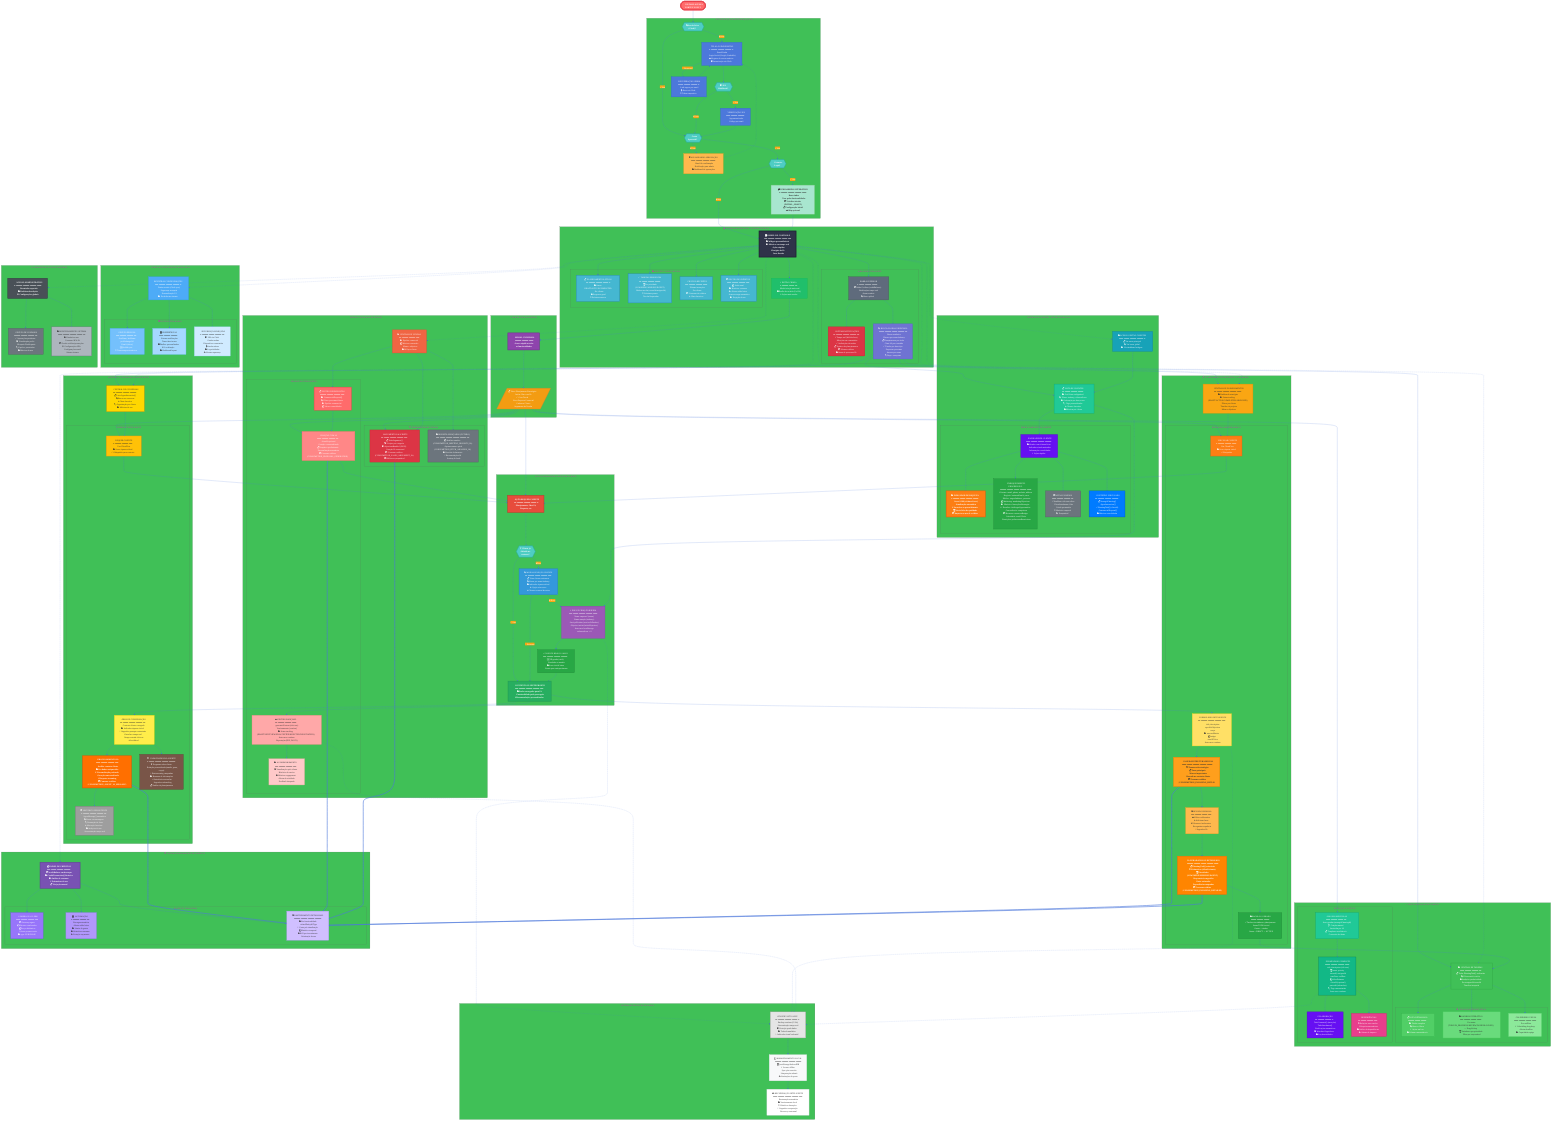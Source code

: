 ---
config:
  theme: base
  themeVariables:
    primaryColor: '#4C78DB'
    primaryTextColor: '#fff'
    primaryBorderColor: '#3267D1'
    lineColor: '#4C78DB'
    secondaryColor: '#FAA613'
    tertiaryColor: '#40C057'
    fontSize: '12px'
    fontFamily: 'Inter, system-ui, sans-serif'
---
flowchart TD
    %% ========== INÍCIO ==========
    START([🚪 USUÁRIO ACESSA<br/>VORTEX VOULT]):::startNode
    
    %% ========== AUTENTICAÇÃO VIA CLERK ==========
    subgraph Auth[" 🔐 AUTENTICAÇÃO & SEGURANÇA (Clerk) "]
        direction TB
        SESSION_CHECK{{"🔍 Sessão Ativa<br/>(Clerk)?"}}:::decision
        LOGIN_FORM["🔑 TELA LOGIN/REGISTRO<br/>━━━━━━━━━━━━━━━━━━━━<br/>📧 Email/Senha<br/>🔗 Login Social (Google, LinkedIn)<br/>✏️ Registro de novos usuários<br/>🛡️ Autenticação via Clerk"]:::authStep
        MFA_CHECK{{"🛡️ 2FA<br/>Habilitado?"}}:::decision
        MFA_VERIFY["🔐 VERIFICAÇÃO 2FA<br/>━━━━━━━━━━━━━━━━<br/>📱 App autenticador<br/>📧 Código por email"]:::authStep
        ADMIN_APPROVAL{{"👨‍💼 Conta<br/>Aprovada?"}}:::decision
        WAIT_APPROVAL["⏳ AGUARDANDO APROVAÇÃO<br/>━━━━━━━━━━━━━━━━━━━━━<br/>📧 Email de confirmação<br/>🔔 Notificação para admin<br/>📊 Dashboard de aprovações"]:::waitStep
        PASSWORD_RESET["🔑 RECUPERAÇÃO SENHA<br/>━━━━━━━━━━━━━━━━━━<br/>📧 Link seguro por email<br/>🔒 Reset via Clerk<br/>⏰ Token temporário"]:::authStep
        FIRST_LOGIN{{"🌟 Primeiro<br/>Login?"}}:::decision
        ONBOARDING["🎓 ONBOARDING INTERATIVO<br/>━━━━━━━━━━━━━━━━━━━━━━━<br/>👋 Boas-vindas<br/>🎯 Tour pelas funcionalidades<br/>💳 Créditos iniciais (INITIAL_GRANT)<br/>📋 Configuração inicial<br/>⏭️ Skip opcional"]:::onboardStep
    end

    %% ========== DASHBOARD PRINCIPAL ==========
    subgraph Dashboard[" 🏠 DASHBOARD PRINCIPAL - SISTEMA CENTRAL "]
        direction TB
        
        MAIN_DASH["🎛️ PAINEL DE CONTROLE<br/>━━━━━━━━━━━━━━━━━━━━━━━<br/>📊 Widgets personalizáveis<br/>📈 Métricas em tempo real<br/>🎯 Ações rápidas<br/>💡 Insights da IA<br/>📌 Itens fixados"]:::mainDash
        
        subgraph DashHeader[" 🔝 HEADER INTELIGENTE "]
            HEADER_BAR["📱 BARRA SUPERIOR<br/>━━━━━━━━━━━━━━━━━<br/>💳 Saldo Créditos (creditBalance)<br/>🔔 Notificações tempo real<br/>👤 Avatar usuário<br/>🔍 Busca global"]:::headerComp
            
            NOTIFICATIONS["🔔 SISTEMA NOTIFICAÇÕES<br/>━━━━━━━━━━━━━━━━━━━━━━<br/>⚡ Tempo real (WebSockets)<br/>👥 Menções em comentários<br/>✅ Atribuições de tarefas<br/>📋 Updates de planejamentos<br/>💳 Alertas créditos<br/>📊 Status de processos IA"]:::notifComp
            
            GLOBAL_SEARCH["🔍 BUSCA GLOBAL UNIFICADA<br/>━━━━━━━━━━━━━━━━━━━━━━━━<br/>🧠 Busca semântica<br/>👥 Clientes por nome/industry<br/>📋 Planejamentos por título<br/>💬 Chats IA por conteúdo<br/>✅ Tarefas por descrição<br/>💼 Propostas por status<br/>📎 Anexos por nome<br/>🏷️ Tags e categorias"]:::searchComp
        end
        
        subgraph DashWidgets[" 📊 WIDGETS CONFIGURÁVEIS "]
            WIDGET_PLANNING["📋 PLANEJAMENTOS ATIVOS<br/>━━━━━━━━━━━━━━━━━━━━<br/>📊 Status: DRAFT/ACTIVE/COMPLETED<br/>👥 Por cliente<br/>📈 Progresso geral<br/>⏰ Próximos marcos"]:::widgetComp
            
            WIDGET_TASKS["✅ TAREFAS PENDENTES<br/>━━━━━━━━━━━━━━━━━━<br/>🏆 Por prioridade (LOW/MEDIUM/HIGH/URGENT)<br/>👤 Minhas tarefas (ownerId/assigneeId)<br/>⏰ Próximos prazos<br/>🚫 Tarefas bloqueadas"]:::widgetComp
            
            WIDGET_CHATS["💬 CHATS IA RECENTES<br/>━━━━━━━━━━━━━━━━━━━<br/>🤖 Últimas interações<br/>👥 Por cliente<br/>💳 Consumo de créditos<br/>⭐ Chats favoritos"]:::widgetComp
            
            WIDGET_CREDITS["💳 GESTÃO DE CRÉDITOS<br/>━━━━━━━━━━━━━━━━━━━<br/>💰 Saldo atual<br/>📊 Histórico consumo<br/>⚠️ Alertas saldo baixo<br/>🔄 Status recarga automática<br/>📈 Projeção de uso"]:::widgetComp
        end
        
        QUICK_CREATE_BTN["⚡ BOTÃO CRIAR +<br/>━━━━━━━━━━━━━━<br/>🎯 Modal criação universal<br/>⌨️ Atalho de teclado (Ctrl+N)<br/>🔥 Ações mais usadas"]:::actionComp
    end

    %% ========== MODAL CRIAÇÃO UNIVERSAL ==========
    subgraph QuickCreate[" ⚡ HUB DE CRIAÇÃO RÁPIDA "]
        direction LR
        CREATE_MODAL["🎯 MODAL UNIVERSAL<br/>━━━━━━━━━━━━━━━━<br/>Acesso rápido a todas<br/>as funcionalidades"]:::modal
        
        CREATE_OPTIONS[/"📋 Novo Planejamento Estratégico<br/>💬 Iniciar Chat com IA<br/>✅ Criar Tarefa<br/>💼 Nova Proposta Comercial<br/>👤 Cadastrar Cliente<br/>📝 Argumento de Vendas"/]:::options
    end

    %% ========== FLUXO COMUM: CLIENTE ==========
    subgraph ClientFlow[" 👥 FLUXO INTELIGENTE: GESTÃO DE CLIENTE "]
        direction TB
        CLIENT_TRIGGER["🎯 AÇÃO REQUER CLIENTE<br/>━━━━━━━━━━━━━━━━━━━━<br/>Planejamento, Chat IA,<br/>Proposta, etc."]:::trigger
        CLIENT_CONTEXT_CHECK{{"❓ Cliente já<br/>definido no<br/>contexto?"}}:::decision
        
        CLIENT_MODAL["🔍 MODAL SELEÇÃO CLIENTE<br/>━━━━━━━━━━━━━━━━━━━━━━<br/>📋 Lista clientes existentes<br/>🔍 Busca por nome/industry<br/>📊 Indicador riqueza visível<br/>➕ Opção criar novo<br/>⭐ Clientes recentes/favoritos"]:::selection
        
        CLIENT_QUICK_POPUP["⚡ POP-UP CRIAÇÃO RÁPIDA<br/>━━━━━━━━━━━━━━━━━━━━━━━━<br/>📝 Nome empresa* (name)<br/>🏢 Ramo atuação (industry)<br/>💼 Serviço/Produto (serviceOrProduct)<br/>🎯 Objetivo inicial (initialObjective)<br/>💾 Auto-save localStorage<br/>🔄 richnessScore = 0"]:::popup
        
        CLIENT_BASIC_SAVED["✅ CLIENTE BÁSICO SALVO<br/>━━━━━━━━━━━━━━━━━━━━━<br/>🆔 ID gerado (cuid)<br/>👤 Vinculado ao usuário<br/>📊 Score inicial baixo<br/>🎯 Pronto para enriquecimento"]:::basicSaved
        
        CLIENT_CONTEXT_READY["🚀 CONTEXTO CLIENTE PRONTO<br/>━━━━━━━━━━━━━━━━━━━━━━━━<br/>📊 Dados carregados para IA<br/>🎯 Funcionalidade pode prosseguir<br/>💡 Recomendações personalizadas"]:::ready
    end

    %% ========== GESTÃO COMPLETA DE CLIENTES ==========
    subgraph Clients[" 👤 CENTRAL DE CLIENTES - GESTÃO AVANÇADA "]
        direction TB
        CLIENT_MENU_ACCESS["📊 ACESSO GESTÃO CLIENTES<br/>━━━━━━━━━━━━━━━━━━━━━━<br/>📋 Via menu principal<br/>🔍 Via busca global<br/>📊 Via dashboard widgets"]:::menuAccess
        
        CLIENT_LIST_PAGE["📋 LISTA DE CLIENTES<br/>━━━━━━━━━━━━━━━━━━<br/>📊 Grid/Lista configurável<br/>🔍 Filtros: industry, richnessScore<br/>📈 Ordenação por data, score<br/>🏷️ Tags personalizadas<br/>⭐ Clientes favoritos<br/>📊 Métricas por cliente"]:::clientList
        
        subgraph ClientDetail[" 📄 PERFIL COMPLETO DO CLIENTE "]
            CLIENT_PROFILE_PAGE["🎯 PÁGINA PERFIL CLIENTE<br/>━━━━━━━━━━━━━━━━━━━━━━<br/>📊 Header com richnessScore<br/>🎨 Indicador visual motivador<br/>📝 Informações consolidadas<br/>⚡ Ações rápidas"]:::profilePage
            
            CLIENT_RICHNESS_INDICATOR["📊 INDICADOR DE RIQUEZA<br/>━━━━━━━━━━━━━━━━━━━━━━━<br/>🎯 Score 0-100 (richnessScore)<br/>🔄 Atualização automática<br/>💡 Incentivo ao preenchimento<br/>🏆 Níveis/Selos de qualidade<br/>💳 Impacto no uso de créditos"]:::richnessInd
            
            CLIENT_ENRICHMENT["🔄 ENRIQUECIMENTO PROGRESSIVO<br/>━━━━━━━━━━━━━━━━━━━━━━━━━━━<br/>📞 Contato: email, phone, website, address<br/>🏢 Negócio: businessDetails, setor<br/>🎯 Público: targetAudience, personas<br/>💰 Marketing: marketingObjectives<br/>📈 Histórico: historyAndStrategies<br/>⚔️ Desafios: challengesOpportunities<br/>🥊 Concorrência: competitors<br/>💳 Recursos: resourcesBudget<br/>🎨 Identidade: toneOfVoice<br/>🚫 Restrições: preferencesRestrictions"]:::enrichment
            
            CLIENT_NOTES_ATTACHMENTS["📚 NOTAS E ANEXOS<br/>━━━━━━━━━━━━━━━━━━<br/>📝 ClientNote: rich text editor<br/>📎 ClientAttachment: files<br/>👤 Criado por usuário<br/>⏰ Histórico temporal<br/>🔍 Pesquisável"]:::notesAttach
            
            CLIENT_LINKED_CONTENT["🔗 CONTEÚDO VINCULADO<br/>━━━━━━━━━━━━━━━━━━━━<br/>📋 StrategicPlanning[]<br/>💬 AgentInteraction[]<br/>✅ PlanningTask[] (clientId)<br/>💼 CommercialProposal[]<br/>📊 Métricas consolidadas"]:::linkedContent
        end
    end

    %% ========== PLANEJAMENTO ESTRATÉGICO COM IA ==========
    subgraph Planning[" 📋 PLANEJAMENTO ESTRATÉGICO - IA POWERED "]
        direction TB
        PLAN_HUB["🎯 CENTRAL DE PLANEJAMENTOS<br/>━━━━━━━━━━━━━━━━━━━━━━━<br/>📊 Dashboard estratégias<br/>📈 Status tracking (DRAFT/ACTIVE/COMPLETED/ARCHIVED)<br/>👥 Filtros por cliente<br/>📅 Timeline de projetos<br/>🎯 Metas e objetivos"]:::planHub
        
        subgraph PlanCreation[" ⚙️ CRIAÇÃO ASSISTIDA POR IA "]
            PLAN_CLIENT_SELECT["👤 VINCULAR CLIENTE<br/>━━━━━━━━━━━━━━━━━<br/>🔄 Usa ClientFlow<br/>📊 Score riqueza visível<br/>✅ Obrigatório"]:::planClient
            
            PLAN_FORM["📝 FORMULÁRIO INTELIGENTE<br/>━━━━━━━━━━━━━━━━━━━━━━━<br/>📄 title, description<br/>🎯 specificObjectives<br/>📏 scope<br/>📊 successMetrics<br/>💰 budget<br/>🎨 toneOfVoice<br/>💾 Auto-save contínuo"]:::planForm
            
            AI_STRUCTURE_GEN["🧠 IA GERA ESTRUTURA INICIAL<br/>━━━━━━━━━━━━━━━━━━━━━━━━━━<br/>🏗️ Framework estratégico<br/>📋 Fases principais<br/>🎯 Marcos importantes<br/>🔄 Baseado no contexto cliente<br/>💳 Consome créditos (CONSUMPTION_PLANNING_INITIAL)"]:::aiStructure
            
            STRUCTURE_REVIEW["👁️ REVISÃO HUMANA<br/>━━━━━━━━━━━━━━━━━<br/>✏️ Editor colaborativo<br/>➕ Adicionar fases<br/>❌ Remover irrelevantes<br/>🔄 Reorganizar sequência<br/>💡 Sugestões IA"]:::review
            
            AI_DETAILED_GEN["🎯 IA GERA BACKLOG DETALHADO<br/>━━━━━━━━━━━━━━━━━━━━━━━━━━━<br/>📋 PlanningTask[] acionáveis<br/>⏰ Estimativas (effortEstimate)<br/>🏆 Prioridades (LOW/MEDIUM/HIGH/URGENT)<br/>👥 Responsáveis sugeridos<br/>📅 Datas estimadas<br/>🔗 Dependências mapeadas<br/>💳 Consome créditos (CONSUMPTION_PLANNING_DETAILED)"]:::aiDetailed
            
            PLAN_BACKLOG["📊 BACKLOG GERADO<br/>━━━━━━━━━━━━━━━━<br/>✅ Tarefas vinculadas ao planejamento<br/>🎯 Status TODO inicial<br/>👤 Owner = criador<br/>🔄 Status = DRAFT → ACTIVE"]:::planBacklog
        end
    end

    %% ========== AGENTE IA CONTEXTUALIZADO ==========
    subgraph Chat[" 🤖 AGENTE IA - CONVERSAÇÃO INTELIGENTE "]
        direction TB
        CHAT_HUB["💬 CENTRAL DE CONVERSAS<br/>━━━━━━━━━━━━━━━━━━━━<br/>📋 Lista AgentInteraction[]<br/>🔍 Busca em conversas<br/>⭐ Chats favoritos<br/>🏷️ Organização por cliente<br/>📊 Métricas de uso"]:::chatHub
        
        subgraph ChatInterface[" 💬 INTERFACE INTELIGENTE "]
            CHAT_CLIENT_REQ["👤 REQUER CLIENTE<br/>━━━━━━━━━━━━━━━━<br/>🔄 Usa ClientFlow<br/>📊 Score riqueza visível<br/>✅ Obrigatório para contexto"]:::chatClientReq
            
            CHAT_SCREEN["🎯 ÁREA DE CONVERSAÇÃO<br/>━━━━━━━━━━━━━━━━━━━━━<br/>👤 Contexto cliente carregado<br/>📊 Indicador riqueza visível<br/>💡 Sugestões prompts contextuais<br/>⚡ Interface tempo real<br/>📝 Campo entrada rich text<br/>🔄 title editável"]:::chatScreen
            
            AI_PROCESSING["🧠 PROCESSAMENTO IA<br/>━━━━━━━━━━━━━━━━━━━<br/>🎯 Análise contexto cliente<br/>📊 Uso dados enriquecidos<br/>💡 Personalização profunda<br/>📝 Geração contextualizada<br/>⚡ Resposta streaming<br/>💳 Consome créditos (CONSUMPTION_AGENT_IA_MESSAGE)"]:::aiProcess
            
            CHAT_CAPABILITIES["🛠️ CAPACIDADES DO AGENTE<br/>━━━━━━━━━━━━━━━━━━━━━━━━<br/>❓ Perguntas sobre cliente<br/>📝 Redação personalizada (emails, posts, copys)<br/>💡 Brainstorming campanhas<br/>📊 Resumos de informações<br/>✅ Assistência em tarefas<br/>🎯 Sugestões onboarding<br/>📋 Análise de planejamentos"]:::chatCapabilities
            
            CHAT_HISTORY["📚 HISTÓRICO PERSISTENTE<br/>━━━━━━━━━━━━━━━━━━━━━<br/>💾 AgentMessage[] automático<br/>🔍 Busca em mensagens<br/>🏷️ Nomeação de chats<br/>⭐ Marcação favoritos<br/>📊 Analytics de uso<br/>🔄 Sincronização tempo real"]:::chatHistory
        end
    end

    %% ========== GESTÃO AVANÇADA DE TAREFAS ==========
    subgraph Tasks[" ✅ GESTÃO AVANÇADA DE TAREFAS "]
        direction TB
        TASK_HUB["📊 CENTRAL DE TAREFAS<br/>━━━━━━━━━━━━━━━━━━<br/>📋 Todas PlanningTask[] unificadas<br/>🔍 Filtros multi-critério<br/>📈 Analytics produtividade<br/>👥 Por assigneeId/ownerId<br/>📅 Timeline integrada"]:::taskHub
        
        subgraph TaskViews[" 👁️ VISUALIZAÇÕES MÚLTIPLAS "]
            TASK_LIST["📋 LISTA DETALHADA<br/>━━━━━━━━━━━━━━━━<br/>📊 Tabela completa<br/>🔍 Busca e filtros<br/>⚡ Ações em lote<br/>📊 Colunas customizáveis"]:::taskList
            
            TASK_KANBAN["📊 KANBAN INTERATIVO<br/>━━━━━━━━━━━━━━━━━━<br/>🎯 Por status (TODO/IN_PROGRESS/REVIEW/DONE/BLOCKED)<br/>↔️ Drag & drop<br/>🏆 Swimlanes por prioridade<br/>👥 Filtro por responsável"]:::taskKanban
            
            TASK_CALENDAR["📅 CALENDÁRIO VISUAL<br/>━━━━━━━━━━━━━━━━━━━<br/>📅 Por endDate<br/>⚡ Scheduling drag-drop<br/>🔔 Alertas deadline<br/>📊 Capacidade equipe"]:::taskCalendar
        end
        
        subgraph TaskCreation[" ⚙️ CRIAÇÃO E GESTÃO "]
            TASK_SOURCES["🎯 ORIGENS MÚLTIPLAS<br/>━━━━━━━━━━━━━━━━━<br/>🤖 Auto-geradas (strategicPlanningId)<br/>✋ Criação manual<br/>🧠 Assistidas por IA<br/>📋 Templates reutilizáveis<br/>🔄 Conversão de ideias"]:::taskSources
            
            TASK_FORM["📝 FORMULÁRIO COMPLETO<br/>━━━━━━━━━━━━━━━━━━━━━<br/>📝 title, description (rich text)<br/>🏆 status, priority<br/>👥 ownerId, assigneeId<br/>📅 startDate, endDate<br/>⏱️ effortEstimate<br/>👤 clientId (opcional)<br/>🔗 parentId (subtarefas)<br/>🏷️ Tags customizadas<br/>💾 Auto-save contínuo"]:::taskForm
            
            TASK_COLLABORATION["👥 COLABORAÇÃO<br/>━━━━━━━━━━━━━━━<br/>💬 TaskComment[] (menções)<br/>📎 TaskAttachment[]<br/>🔔 Notificações automáticas<br/>👁️ Watchers/Seguidores<br/>📊 Log de atividades"]:::taskCollab
            
            TASK_DEPENDENCIES["🔗 DEPENDÊNCIAS<br/>━━━━━━━━━━━━━━━━<br/>⛓️ Relações entre tarefas<br/>🚫 Bloqueios automáticos<br/>📊 Gráfico de dependências<br/>⚠️ Alertas de impacto"]:::taskDeps
        end
    end

    %% ========== MÓDULO AVANÇADO DE VENDAS ==========
    subgraph Sales[" 💼 MÓDULO AVANÇADO DE VENDAS "]
        direction TB
        SALES_HUB["📊 CENTRAL DE VENDAS<br/>━━━━━━━━━━━━━━━━━<br/>📈 Pipeline comercial<br/>💰 Métricas conversão<br/>🎯 Metas e objetivos<br/>📊 ROI por cliente"]:::salesHub
        
        subgraph Proposals[" 📄 PROPOSTAS INTELIGENTES "]
            PROPOSAL_LIST["📋 GESTÃO DE PROPOSTAS<br/>━━━━━━━━━━━━━━━━━━━━━<br/>📊 CommercialProposal[]<br/>🔍 Filtros por status/cliente<br/>📈 Pipeline commercial<br/>💰 Valores consolidados"]:::proposalList
            
            PROPOSAL_CREATOR["🎯 CRIAÇÃO COM IA<br/>━━━━━━━━━━━━━━━━━━<br/>👤 clientId opcional<br/>🤖 Geração contextualizada<br/>📋 Templates profissionais<br/>🎨 Personalização automática<br/>💳 Consome créditos (CONSUMPTION_PROPOSAL_GENERATION)"]:::proposalCreator
            
            PROPOSAL_EDITOR["✏️ EDITOR AVANÇADO<br/>━━━━━━━━━━━━━━━━━━<br/>📝 generatedContent (rich text)<br/>🔄 Versionamento (version)<br/>📊 Status tracking (DRAFT/SENT/VIEWED/ACCEPTED/REJECTED/NEGOTIATION)<br/>💾 Auto-save contínuo<br/>📄 Exportação (PDF, DOCX)"]:::proposalEditor
            
            PROPOSAL_TRACKING["📊 ACOMPANHAMENTO<br/>━━━━━━━━━━━━━━━━━━<br/>👁️ Visualizações pelo cliente<br/>📧 Histórico de envios<br/>📈 Métricas engagement<br/>🔔 Alertas de atividade<br/>💬 Feedback integrado"]:::proposalTrack
        end
        
        subgraph SalesTools[" 🛠️ FERRAMENTAS DE VENDAS "]
            SALES_ARGUMENTS["📝 ARGUMENTOS & SCRIPTS<br/>━━━━━━━━━━━━━━━━━━━━━━<br/>📋 SalesArgument[]<br/>🎭 Scripts por categoria<br/>🛡️ objectionsHandled (JSON)<br/>🧠 Geração IA contextual<br/>💳 Consome créditos (CONSUMPTION_SALES_ARGUMENT_IA)<br/>📚 Biblioteca pesquisável"]:::salesArgs
            
            SALES_INSIGHTS_FUTURE["📊 INSIGHTS AVANÇADOS (FUTURO)<br/>━━━━━━━━━━━━━━━━━━━━━━━━━━━━<br/>📹 Análise reuniões (CONSUMPTION_MEETING_INSIGHTS_IA)<br/>🎯 Aprimoramento pitch (CONSUMPTION_PITCH_ANALYSIS_IA)<br/>📈 Previsão fechamento<br/>💡 Recomendações IA<br/>🎯 Scoring de leads"]:::salesInsights
        end
    end

    %% ========== SISTEMA TRANSPARENTE DE CRÉDITOS ==========
    subgraph Credits[" 💳 SISTEMA TRANSPARENTE DE CRÉDITOS "]
        direction TB
        CREDIT_DASHBOARD["💰 PAINEL DE CRÉDITOS<br/>━━━━━━━━━━━━━━━━━━━━<br/>💳 creditBalance em destaque<br/>📊 CreditTransaction[] histórico<br/>📈 Análise de consumo<br/>⚡ Estimativas de uso<br/>📋 Projeção mensal"]:::creditDash
        
        subgraph CreditManagement[" ⚙️ GESTÃO FINANCEIRA "]
            CREDIT_PURCHASE["🛒 COMPRA VIA CLERK<br/>━━━━━━━━━━━━━━━━━━━<br/>💳 Gateway seguro<br/>📦 Pacotes escalonados<br/>💰 Preços dinâmicos<br/>🎁 Ofertas promocionais<br/>📊 type: PURCHASE"]:::creditPurchase
            
            CREDIT_AUTOMATION["🎛️ AUTOMAÇÃO<br/>━━━━━━━━━━━━━━━<br/>🔄 Recarga automática<br/>🔔 Alertas saldo baixo<br/>📊 Limite de gastos<br/>📈 Relatórios consumo<br/>⚠️ Proteção orçamento"]:::creditAuto
            
            CREDIT_TRACKING["👁️ RASTREAMENTO DETALHADO<br/>━━━━━━━━━━━━━━━━━━━━━━━━<br/>📊 Por funcionalidade<br/>🔗 relatedEntityId/Type<br/>💡 Custo pré-visualização<br/>⏱️ Histórico temporal<br/>📈 ROI por investimento<br/>🎯 Otimização de uso"]:::creditTrack
        end
    end

    %% ========== PERFIL & CONFIGURAÇÕES ==========
    subgraph Profile[" 👤 PERFIL & CONFIGURAÇÕES AVANÇADAS "]
        direction TB
        PROFILE_HUB["⚙️ CENTRAL CONFIGURAÇÕES<br/>━━━━━━━━━━━━━━━━━━━━━━<br/>👤 Dados usuário (Clerk sync)<br/>🔐 Segurança avançada<br/>🎨 Personalização UI<br/>📊 Preferências sistema"]:::profileHub
        
        subgraph ProfileSections[" 📚 SEÇÕES DETALHADAS "]
            USER_MANAGEMENT["👤 GESTÃO PESSOAL<br/>━━━━━━━━━━━━━━━━━<br/>📝 firstName, lastName<br/>📸 profileImageUrl<br/>📧 Email (único)<br/>🆔 clerkId sync<br/>⏰ Timestamps automáticos"]:::userMgmt
            
            PREFERENCES["🎛️ PREFERÊNCIAS<br/>━━━━━━━━━━━━━━━━<br/>🔔 Sistema notificações<br/>🎨 Tema claro/escuro<br/>⌨️ Atalhos personalizados<br/>🌐 Localização<br/>📊 Dashboard layout"]:::preferences
            
            SECURITY_SETTINGS["🔐 SEGURANÇA AVANÇADA<br/>━━━━━━━━━━━━━━━━━━━━<br/>🛡️ 2FA via Clerk<br/>🔑 Gestão senhas<br/>📱 Dispositivos conectados<br/>🔒 Sessões ativas<br/>📊 Log atividades<br/>⚠️ Alertas segurança"]:::security
        end
    end

    %% ========== ADMINISTRAÇÃO GLOBAL ==========
    subgraph Admin[" ⚙️ ADMINISTRAÇÃO DA PLATAFORMA "]
        direction TB
        ADMIN_ACCESS["👨‍💼 ACESSO ADMINISTRATIVO<br/>━━━━━━━━━━━━━━━━━━━━━━━<br/>🔐 Permissões especiais<br/>📊 Dashboard analytics<br/>⚙️ Configurações globais"]:::adminAccess
        
        USER_MANAGEMENT_ADMIN["👥 GESTÃO DE USUÁRIOS<br/>━━━━━━━━━━━━━━━━━━━━<br/>✅ Aprovações pendentes<br/>👁️ Visualização perfis<br/>🚫 Bloqueio/Desbloqueio<br/>🏷️ Papéis e permissões<br/>📊 Métricas de uso"]:::userAdmin
        
        SYSTEM_MONITORING["📊 MONITORAMENTO SISTEMA<br/>━━━━━━━━━━━━━━━━━━━━━━━<br/>📈 Estatísticas uso<br/>🤖 Consumo APIs IA<br/>💳 Gestão créditos/promoções<br/>⚙️ Configurações APIs<br/>📧 Configurações email<br/>🚨 Alertas sistema"]:::systemMon
    end

    %% ========== SISTEMA DE PROTEÇÃO ==========
    subgraph AutoSave[" 💾 SISTEMA DE PROTEÇÃO DE DADOS "]
        direction LR
        AUTO_SAVE_ENGINE["⚡ ENGINE AUTO-SAVE<br/>━━━━━━━━━━━━━━━━━━━━<br/>💾 Backup contínuo (5-10s)<br/>🔄 Sincronização tempo real<br/>🛡️ Proteção perda dados<br/>📊 Todos formulários<br/>✨ Indicador visual 'salvando'"]:::autoSave
        
        LOCAL_STORAGE_SYS["🗄️ ARMAZENAMENTO LOCAL<br/>━━━━━━━━━━━━━━━━━━━━━━━<br/>💻 localStorage/IndexedDB<br/>⚡ Acesso offline<br/>🔄 Sync pós-conexão<br/>🧹 Limpeza pós-submit<br/>⚠️ Limitações de quota"]:::localStorage
        
        DATA_RECOVERY_SYS["🚑 RECUPERAÇÃO INTELIGENTE<br/>━━━━━━━━━━━━━━━━━━━━━━━━━<br/>🔄 Restauração automática<br/>📊 Versionamento local<br/>⏰ Histórico alterações<br/>💡 Sugestões recuperação<br/>🎯 Recovery contextual"]:::dataRecovery
    end

    %% ========== CONEXÕES PRINCIPAIS ==========
    
    %% Fluxo de Autenticação
    START --> SESSION_CHECK
    SESSION_CHECK -->|❌ Não| LOGIN_FORM
    SESSION_CHECK -->|✅ Sim| ADMIN_APPROVAL
    LOGIN_FORM --> MFA_CHECK
    LOGIN_FORM -->|🔑 Esqueceu?| PASSWORD_RESET
    PASSWORD_RESET --> LOGIN_FORM
    MFA_CHECK -->|✅ Sim| MFA_VERIFY
    MFA_CHECK -->|❌ Não| ADMIN_APPROVAL
    MFA_VERIFY --> ADMIN_APPROVAL
    
    ADMIN_APPROVAL -->|❌ Não| WAIT_APPROVAL
    ADMIN_APPROVAL -->|✅ Sim| FIRST_LOGIN
    WAIT_APPROVAL -.-> LOGIN_FORM
    
    FIRST_LOGIN -->|✅ Sim| ONBOARDING
    FIRST_LOGIN -->|❌ Não| MAIN_DASH
    ONBOARDING --> MAIN_DASH

    %% Dashboard Principal
    MAIN_DASH --> HEADER_BAR
    MAIN_DASH --> WIDGET_PLANNING
    MAIN_DASH --> WIDGET_TASKS
    MAIN_DASH --> WIDGET_CHATS
    MAIN_DASH --> WIDGET_CREDITS
    MAIN_DASH --> QUICK_CREATE_BTN
    
    %% Sistema de Busca
    HEADER_BAR --> GLOBAL_SEARCH
    GLOBAL_SEARCH --> CLIENT_LIST_PAGE
    GLOBAL_SEARCH --> PLAN_HUB
    GLOBAL_SEARCH --> CHAT_HUB
    GLOBAL_SEARCH --> TASK_HUB
    
    %% Notificações
    HEADER_BAR --> NOTIFICATIONS
    
    %% Modal de Criação Universal
    QUICK_CREATE_BTN --> CREATE_MODAL
    CREATE_MODAL --> CREATE_OPTIONS
    CREATE_OPTIONS --> CLIENT_TRIGGER
    CREATE_OPTIONS --> PLAN_CLIENT_SELECT
    CREATE_OPTIONS --> CHAT_CLIENT_REQ
    CREATE_OPTIONS --> TASK_SOURCES
    CREATE_OPTIONS --> PROPOSAL_CREATOR
    CREATE_OPTIONS --> SALES_ARGUMENTS

    %% Fluxo Comum de Cliente (Reutilizável)
    CLIENT_TRIGGER --> CLIENT_CONTEXT_CHECK
    CLIENT_CONTEXT_CHECK -->|✅ Sim| CLIENT_CONTEXT_READY
    CLIENT_CONTEXT_CHECK -->|❌ Não| CLIENT_MODAL
    CLIENT_MODAL -->|👤 Existente| CLIENT_CONTEXT_READY
    CLIENT_MODAL -->|➕ Novo| CLIENT_QUICK_POPUP
    CLIENT_QUICK_POPUP --> CLIENT_BASIC_SAVED
    CLIENT_BASIC_SAVED --> CLIENT_CONTEXT_READY

    %% Navegação Principal
    MAIN_DASH -.-> CLIENT_MENU_ACCESS
    MAIN_DASH -.-> PLAN_HUB
    MAIN_DASH -.-> CHAT_HUB
    MAIN_DASH -.-> TASK_HUB
    MAIN_DASH -.-> SALES_HUB
    MAIN_DASH -.-> CREDIT_DASHBOARD
    MAIN_DASH -.-> PROFILE_HUB
    MAIN_DASH -.-> ADMIN_ACCESS

    %% Gestão de Clientes
    CLIENT_MENU_ACCESS --> CLIENT_LIST_PAGE
    CLIENT_LIST_PAGE --> CLIENT_PROFILE_PAGE
    CLIENT_LIST_PAGE --> CLIENT_QUICK_POPUP
    CLIENT_PROFILE_PAGE --> CLIENT_RICHNESS_INDICATOR
    CLIENT_PROFILE_PAGE --> CLIENT_ENRICHMENT
    CLIENT_PROFILE_PAGE --> CLIENT_NOTES_ATTACHMENTS
    CLIENT_PROFILE_PAGE --> CLIENT_LINKED_CONTENT

    %% Planejamento Estratégico
    PLAN_HUB --> PLAN_CLIENT_SELECT
    PLAN_CLIENT_SELECT --> CLIENT_TRIGGER
    CLIENT_CONTEXT_READY --> PLAN_FORM
    PLAN_FORM --> AI_STRUCTURE_GEN
    AI_STRUCTURE_GEN --> STRUCTURE_REVIEW
    STRUCTURE_REVIEW --> AI_DETAILED_GEN
    AI_DETAILED_GEN --> PLAN_BACKLOG
    PLAN_BACKLOG --> TASK_HUB

    %% Agente IA
    CHAT_HUB --> CHAT_CLIENT_REQ
    CHAT_CLIENT_REQ --> CLIENT_TRIGGER
    CLIENT_CONTEXT_READY --> CHAT_SCREEN
    CHAT_SCREEN --> CHAT_CAPABILITIES
    CHAT_SCREEN --> AI_PROCESSING
    AI_PROCESSING --> CHAT_HISTORY

    %% Gestão de Tarefas
    TASK_HUB --> TASK_LIST
    TASK_HUB --> TASK_KANBAN
    TASK_HUB --> TASK_CALENDAR
    TASK_SOURCES --> TASK_FORM
    TASK_FORM --> TASK_COLLABORATION
    TASK_FORM --> TASK_DEPENDENCIES

    %% Módulo de Vendas
    SALES_HUB --> PROPOSAL_LIST
    SALES_HUB --> SALES_ARGUMENTS
    SALES_HUB --> SALES_INSIGHTS_FUTURE
    PROPOSAL_LIST --> PROPOSAL_CREATOR
    PROPOSAL_CREATOR --> CLIENT_TRIGGER
    CLIENT_CONTEXT_READY --> PROPOSAL_EDITOR
    PROPOSAL_EDITOR --> PROPOSAL_TRACKING

    %% Sistema de Créditos
    CREDIT_DASHBOARD --> CREDIT_PURCHASE
    CREDIT_DASHBOARD --> CREDIT_AUTOMATION
    CREDIT_DASHBOARD --> CREDIT_TRACKING

    %% Perfil do Usuário
    PROFILE_HUB --> USER_MANAGEMENT
    PROFILE_HUB --> PREFERENCES
    PROFILE_HUB --> SECURITY_SETTINGS

    %% Administração
    ADMIN_ACCESS --> USER_MANAGEMENT_ADMIN
    ADMIN_ACCESS --> SYSTEM_MONITORING

    %% Auto-save (Transversal - linhas pontilhadas)
    CLIENT_QUICK_POPUP -.-> AUTO_SAVE_ENGINE
    PLAN_FORM -.-> AUTO_SAVE_ENGINE
    TASK_FORM -.-> AUTO_SAVE_ENGINE
    PROPOSAL_EDITOR -.-> AUTO_SAVE_ENGINE
    AUTO_SAVE_ENGINE --> LOCAL_STORAGE_SYS
    LOCAL_STORAGE_SYS --> DATA_RECOVERY_SYS

    %% Consumo de Créditos (linhas duplas especiais)
    AI_STRUCTURE_GEN ==> CREDIT_TRACKING
    AI_DETAILED_GEN ==> CREDIT_TRACKING
    AI_PROCESSING ==> CREDIT_TRACKING
    PROPOSAL_CREATOR ==> CREDIT_TRACKING
    SALES_ARGUMENTS ==> CREDIT_TRACKING

    %% ========== ESTILOS AVANÇADOS ==========
    classDef startNode fill:#FF6B6B,stroke:#E63946,color:#fff,stroke-width:4px,font-weight:bold
    classDef decision fill:#4ECDC4,stroke:#26A69A,color:#fff,stroke-width:3px,font-weight:bold
    classDef authStep fill:#4C78DB,stroke:#3267D1,color:#fff,stroke-width:2px
    classDef waitStep fill:#FFB84D,stroke:#FF9F1C,color:#333,stroke-width:2px
    classDef onboardStep fill:#A8E6CF,stroke:#81C784,color:#333,stroke-width:2px,font-weight:bold
    classDef mainDash fill:#2F3349,stroke:#1A1D2E,color:#fff,stroke-width:4px,font-weight:bold
    classDef headerComp fill:#5F6B7C,stroke:#495057,color:#fff,stroke-width:2px
    classDef notifComp fill:#DC3545,stroke:#C82333,color:#fff,stroke-width:2px
    classDef searchComp fill:#6F73D2,stroke:#5A5FCD,color:#fff,stroke-width:2px
    classDef widgetComp fill:#45B7D1,stroke:#2980B9,color:#fff,stroke-width:2px
    classDef actionComp fill:#20BF6B,stroke:#0FB95A,color:#fff,stroke-width:2px
    classDef modal fill:#8E44AD,stroke:#732D91,color:#fff,stroke-width:3px,font-weight:bold
    classDef options fill:#F39C12,stroke:#E67E22,color:#fff,stroke-width:2px
    classDef trigger fill:#E74C3C,stroke:#C0392B,color:#fff,stroke-width:3px,font-weight:bold
    classDef selection fill:#3498DB,stroke:#2980B9,color:#fff,stroke-width:2px
    classDef popup fill:#9B59B6,stroke:#8E44AD,color:#fff,stroke-width:2px
    classDef basicSaved fill:#28A745,stroke:#218838,color:#fff,stroke-width:2px
    classDef ready fill:#27AE60,stroke:#229954,color:#fff,stroke-width:3px,font-weight:bold
    classDef menuAccess fill:#17A2B8,stroke:#138496,color:#fff,stroke-width:2px
    classDef clientList fill:#20C997,stroke:#0CA678,color:#fff,stroke-width:2px
    classDef profilePage fill:#6610F2,stroke:#520DC2,color:#fff,stroke-width:2px
    classDef richnessInd fill:#FD7E14,stroke:#E8590C,color:#fff,stroke-width:3px,font-weight:bold
    classDef enrichment fill:#28A745,stroke:#218838,color:#fff,stroke-width:2px
    classDef notesAttach fill:#6C757D,stroke:#545B62,color:#fff,stroke-width:2px
    classDef linkedContent fill:#007BFF,stroke:#0056B3,color:#fff,stroke-width:2px
    classDef planHub fill:#FAA613,stroke:#E09400,color:#333,stroke-width:2px
    classDef planClient fill:#FD7E14,stroke:#E8590C,color:#fff,stroke-width:2px
    classDef planForm fill:#FFE066,stroke:#FFDB1A,color:#333,stroke-width:2px
    classDef aiStructure fill:#FF9F1C,stroke:#FF8500,color:#333,stroke-width:3px,font-weight:bold
    classDef review fill:#FFB84D,stroke:#FF9F1C,color:#333,stroke-width:2px
    classDef aiDetailed fill:#FF8500,stroke:#FF6B00,color:#fff,stroke-width:3px,font-weight:bold
    classDef planBacklog fill:#28A745,stroke:#218838,color:#fff,stroke-width:2px
    classDef chatHub fill:#FFD700,stroke:#B8860B,color:#333,stroke-width:2px
    classDef chatClientReq fill:#FFC107,stroke:#FF8F00,color:#333,stroke-width:2px
    classDef chatScreen fill:#FFED4A,stroke:#F7DC00,color:#333,stroke-width:2px
    classDef aiProcess fill:#FF6F00,stroke:#E65100,color:#fff,stroke-width:3px,font-weight:bold
    classDef chatCapabilities fill:#795548,stroke:#5D4037,color:#fff,stroke-width:2px
    classDef chatHistory fill:#9E9E9E,stroke:#757575,color:#fff,stroke-width:2px
    classDef taskHub fill:#40C057,stroke:#2EA043,color:#fff,stroke-width:2px
    classDef taskList fill:#51CF66,stroke:#37B24D,color:#fff,stroke-width:2px
    classDef taskKanban fill:#69DB7C,stroke:#51CF66,color:#333,stroke-width:2px
    classDef taskCalendar fill:#8CE99A,stroke:#69DB7C,color:#333,stroke-width:2px
    classDef taskSources fill:#20C997,stroke:#0CA678,color:#fff,stroke-width:2px
    classDef taskForm fill:#12B886,stroke:#087F5B,color:#fff,stroke-width:2px
    classDef taskCollab fill:#6610F2,stroke:#520DC2,color:#fff,stroke-width:2px
    classDef taskDeps fill:#E83E8C,stroke:#D91A72,color:#fff,stroke-width:2px
    classDef salesHub fill:#F06543,stroke:#E04F32,color:#fff,stroke-width:2px
    classDef proposalList fill:#FF6B6B,stroke:#E63946,color:#fff,stroke-width:2px
    classDef proposalCreator fill:#FF8787,stroke:#FF6B6B,color:#fff,stroke-width:2px
    classDef proposalEditor fill:#FFA8A8,stroke:#FF8787,color:#333,stroke-width:2px
    classDef proposalTrack fill:#FFC9C9,stroke:#FFA8A8,color:#333,stroke-width:2px
    classDef salesArgs fill:#DC3545,stroke:#C82333,color:#fff,stroke-width:2px
    classDef salesInsights fill:#6C757D,stroke:#545B62,color:#fff,stroke-width:2px
    classDef creditDash fill:#7952B3,stroke:#603D93,color:#fff,stroke-width:3px,font-weight:bold
    classDef creditPurchase fill:#9775FA,stroke:#7950F2,color:#fff,stroke-width:2px
    classDef creditAuto fill:#B197FC,stroke:#9775FA,color:#333,stroke-width:2px
    classDef creditTrack fill:#D0BFFF,stroke:#B197FC,color:#333,stroke-width:2px
    classDef profileHub fill:#4DABF7,stroke:#339AF0,color:#fff,stroke-width:2px
    classDef userMgmt fill:#74C0FC,stroke:#4DABF7,color:#fff,stroke-width:2px
    classDef preferences fill:#A5D8FF,stroke:#74C0FC,color:#333,stroke-width:2px
    classDef security fill:#D0EBFF,stroke:#A5D8FF,color:#333,stroke-width:2px
    classDef adminAccess fill:#495057,stroke:#343A40,color:#fff,stroke-width:3px,font-weight:bold
    classDef userAdmin fill:#6C757D,stroke:#545B62,color:#fff,stroke-width:2px
    classDef systemMon fill:#ADB5BD,stroke:#6C757D,color:#333,stroke-width:2px
    classDef autoSave fill:#E5E5E5,stroke:#999,color:#333,stroke-width:2px
    classDef localStorage fill:#F8F9FA,stroke:#DEE2E6,color:#333,stroke-width:2px
    classDef dataRecovery fill:#FFFFFF,stroke:#CED4DA,color:#333,stroke-width:2px

    %% ========== APLICAÇÃO DOS ESTILOS ==========
    class START startNode
    class SESSION_CHECK,MFA_CHECK,ADMIN_APPROVAL,FIRST_LOGIN,CLIENT_CONTEXT_CHECK decision
    class LOGIN_FORM,MFA_VERIFY,PASSWORD_RESET authStep
    class WAIT_APPROVAL waitStep
    class ONBOARDING onboardStep
    class MAIN_DASH mainDash
    class HEADER_BAR headerComp
    class NOTIFICATIONS notifComp
    class GLOBAL_SEARCH searchComp
    class WIDGET_PLANNING,WIDGET_TASKS,WIDGET_CHATS,WIDGET_CREDITS widgetComp
    class QUICK_CREATE_BTN actionComp
    class CREATE_MODAL modal
    class CREATE_OPTIONS options
    class CLIENT_TRIGGER trigger
    class CLIENT_MODAL selection
    class CLIENT_QUICK_POPUP popup
    class CLIENT_BASIC_SAVED basicSaved
    class CLIENT_CONTEXT_READY ready
    class CLIENT_MENU_ACCESS menuAccess
    class CLIENT_LIST_PAGE clientList
    class CLIENT_PROFILE_PAGE profilePage
    class CLIENT_RICHNESS_INDICATOR richnessInd
    class CLIENT_ENRICHMENT enrichment
    class CLIENT_NOTES_ATTACHMENTS notesAttach
    class CLIENT_LINKED_CONTENT linkedContent
    class PLAN_HUB planHub
    class PLAN_CLIENT_SELECT planClient
    class PLAN_FORM planForm
    class AI_STRUCTURE_GEN aiStructure
    class STRUCTURE_REVIEW review
    class AI_DETAILED_GEN aiDetailed
    class PLAN_BACKLOG planBacklog
    class CHAT_HUB chatHub
    class CHAT_CLIENT_REQ chatClientReq
    class CHAT_SCREEN chatScreen
    class AI_PROCESSING aiProcess
    class CHAT_CAPABILITIES chatCapabilities
    class CHAT_HISTORY chatHistory
    class TASK_HUB taskHub
    class TASK_LIST taskList
    class TASK_KANBAN taskKanban
    class TASK_CALENDAR taskCalendar
    class TASK_SOURCES taskSources
    class TASK_FORM taskForm
    class TASK_COLLABORATION taskCollab
    class TASK_DEPENDENCIES taskDeps
    class SALES_HUB salesHub
    class PROPOSAL_LIST proposalList
    class PROPOSAL_CREATOR proposalCreator
    class PROPOSAL_EDITOR proposalEditor
    class PROPOSAL_TRACKING proposalTrack
    class SALES_ARGUMENTS salesArgs
    class SALES_INSIGHTS_FUTURE salesInsights
    class CREDIT_DASHBOARD creditDash
    class CREDIT_PURCHASE creditPurchase
    class CREDIT_AUTOMATION creditAuto
    class CREDIT_TRACKING creditTrack
    class PROFILE_HUB profileHub
    class USER_MANAGEMENT userMgmt
    class PREFERENCES preferences
    class SECURITY_SETTINGS security
    class ADMIN_ACCESS adminAccess
    class USER_MANAGEMENT_ADMIN userAdmin
    class SYSTEM_MONITORING systemMon
    class AUTO_SAVE_ENGINE autoSave
    class LOCAL_STORAGE_SYS localStorage
    class DATA_RECOVERY_SYS dataRecovery